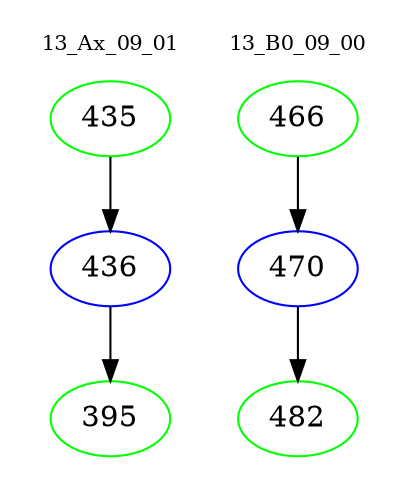 digraph{
subgraph cluster_0 {
color = white
label = "13_Ax_09_01";
fontsize=10;
T0_435 [label="435", color="green"]
T0_435 -> T0_436 [color="black"]
T0_436 [label="436", color="blue"]
T0_436 -> T0_395 [color="black"]
T0_395 [label="395", color="green"]
}
subgraph cluster_1 {
color = white
label = "13_B0_09_00";
fontsize=10;
T1_466 [label="466", color="green"]
T1_466 -> T1_470 [color="black"]
T1_470 [label="470", color="blue"]
T1_470 -> T1_482 [color="black"]
T1_482 [label="482", color="green"]
}
}
